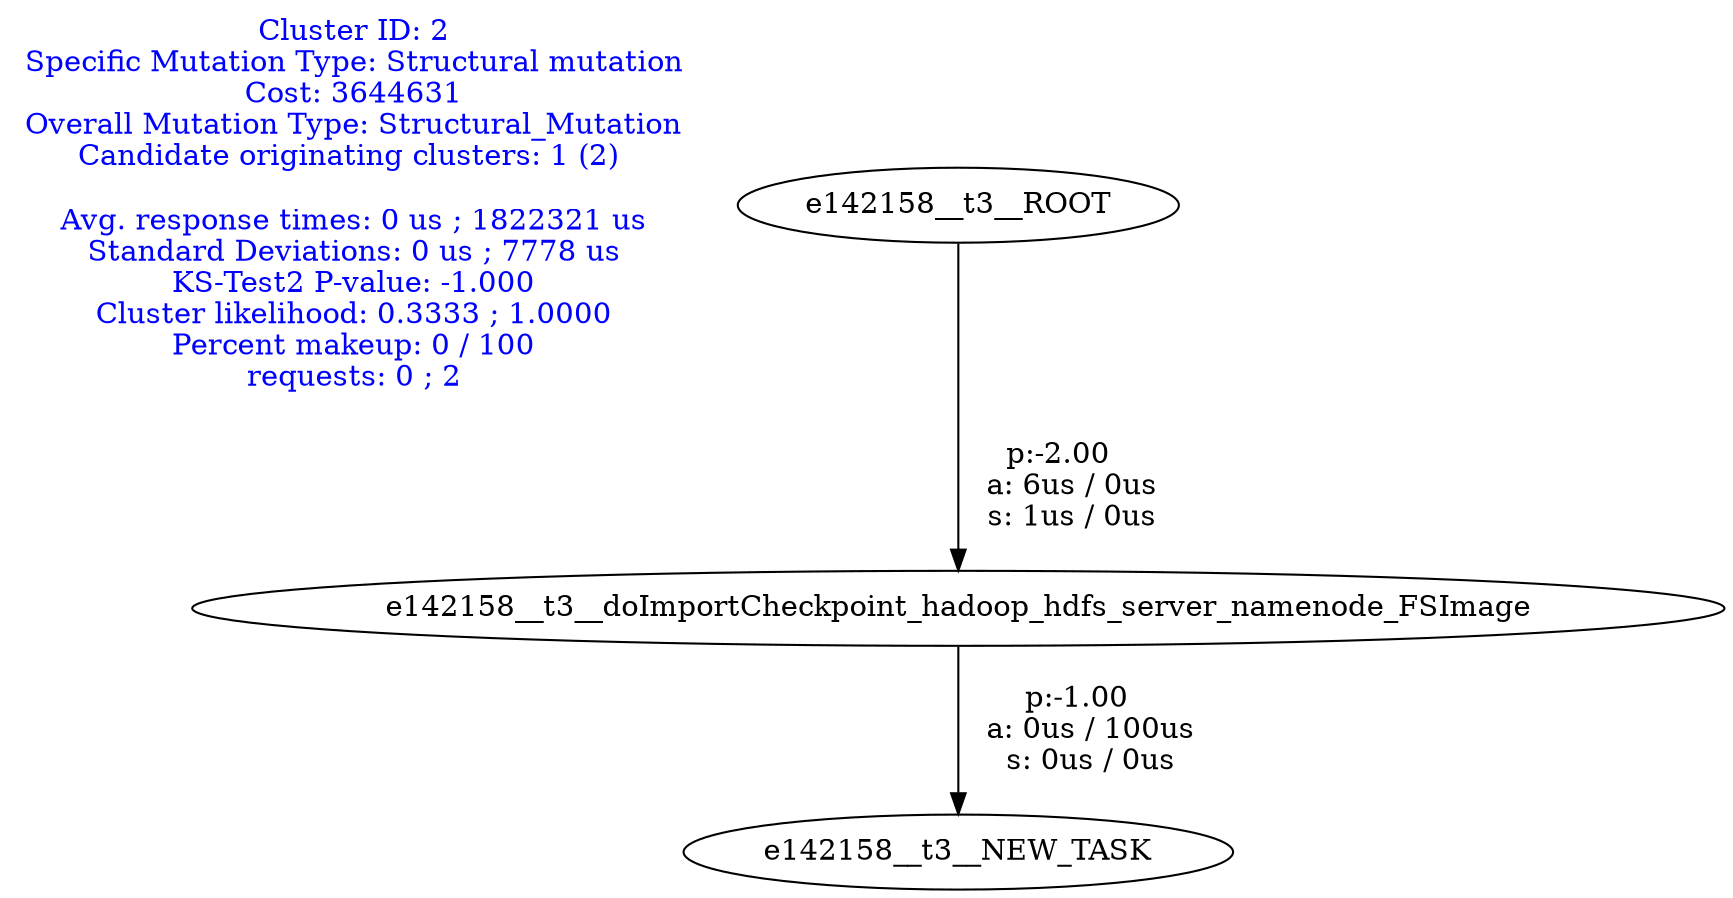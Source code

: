# 1  R: 1816821.0 usecs
Digraph G {
1 [fontcolor="blue" shape="plaintext" label="Cluster ID: 2\nSpecific Mutation Type: Structural mutation\nCost: 3644631\nOverall Mutation Type: Structural_Mutation\nCandidate originating clusters: 1 (2) \n\nAvg. response times: 0 us ; 1822321 us\nStandard Deviations: 0 us ; 7778 us\nKS-Test2 P-value: -1.000\nCluster likelihood: 0.3333 ; 1.0000\nPercent makeup: 0 / 100\nrequests: 0 ; 2"]
1.10 [label="e142158__t3__ROOT\n"]
1.20 [label="e142158__t3__doImportCheckpoint_hadoop_hdfs_server_namenode_FSImage\n"]
1.30 [label="e142158__t3__NEW_TASK\n"]
1.10 -> 1.20 [color="black" label="p:-2.00\n   a: 6us / 0us\n   s: 1us / 0us"]
1.20 -> 1.30 [color="black" label="p:-1.00\n   a: 0us / 100us\n   s: 0us / 0us"]
}
